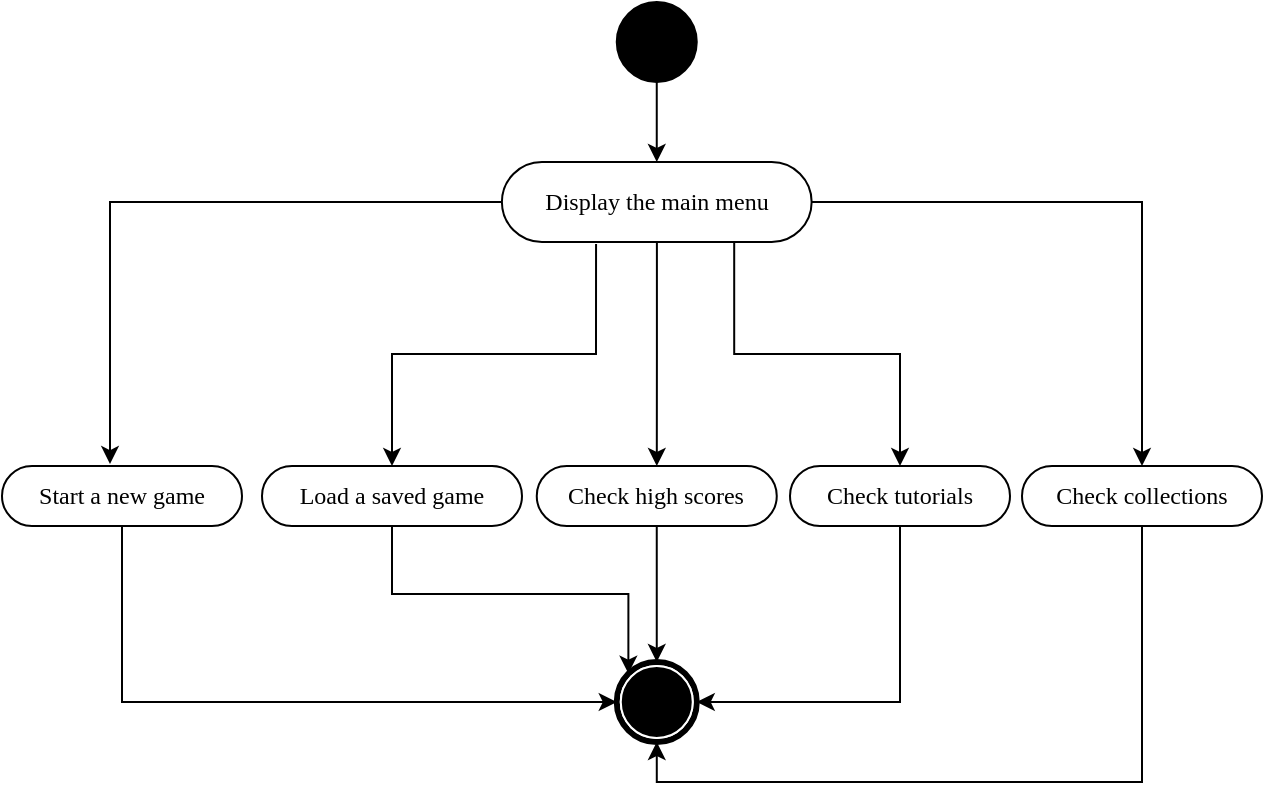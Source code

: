 <mxfile version="23.1.2" type="github">
  <diagram name="第 1 页" id="FssP3Ip4qqPRLk-bChkl">
    <mxGraphModel dx="2074" dy="3478" grid="1" gridSize="10" guides="1" tooltips="1" connect="1" arrows="1" fold="1" page="1" pageScale="1" pageWidth="827" pageHeight="1169" math="0" shadow="0">
      <root>
        <mxCell id="0" />
        <mxCell id="1" parent="0" />
        <mxCell id="DbM-j61znftE7jtC_Qi2-2" value="Start a new game" style="rounded=1;whiteSpace=wrap;html=1;shadow=0;comic=0;labelBackgroundColor=none;strokeWidth=1;fontFamily=Verdana;fontSize=12;align=center;arcSize=50;" vertex="1" parent="1">
          <mxGeometry x="20" y="-1768" width="120" height="30" as="geometry" />
        </mxCell>
        <mxCell id="DbM-j61znftE7jtC_Qi2-3" value="" style="edgeStyle=orthogonalEdgeStyle;rounded=0;orthogonalLoop=1;jettySize=auto;html=1;entryX=0.5;entryY=0;entryDx=0;entryDy=0;" edge="1" parent="1" source="DbM-j61znftE7jtC_Qi2-4" target="DbM-j61znftE7jtC_Qi2-7">
          <mxGeometry relative="1" as="geometry">
            <mxPoint x="342.25" y="-1930" as="targetPoint" />
          </mxGeometry>
        </mxCell>
        <mxCell id="DbM-j61znftE7jtC_Qi2-4" value="" style="ellipse;whiteSpace=wrap;html=1;rounded=0;shadow=0;comic=0;labelBackgroundColor=none;strokeWidth=1;fillColor=#000000;fontFamily=Verdana;fontSize=12;align=center;" vertex="1" parent="1">
          <mxGeometry x="327.38" y="-2000" width="40" height="40" as="geometry" />
        </mxCell>
        <mxCell id="DbM-j61znftE7jtC_Qi2-5" value="" style="shape=mxgraph.bpmn.shape;html=1;verticalLabelPosition=bottom;labelBackgroundColor=#ffffff;verticalAlign=top;perimeter=ellipsePerimeter;outline=end;symbol=terminate;rounded=0;shadow=0;comic=0;strokeWidth=1;fontFamily=Verdana;fontSize=12;align=center;" vertex="1" parent="1">
          <mxGeometry x="327.38" y="-1670" width="40" height="40" as="geometry" />
        </mxCell>
        <mxCell id="DbM-j61znftE7jtC_Qi2-12" value="" style="edgeStyle=orthogonalEdgeStyle;rounded=0;orthogonalLoop=1;jettySize=auto;html=1;" edge="1" parent="1" source="DbM-j61znftE7jtC_Qi2-7" target="DbM-j61znftE7jtC_Qi2-9">
          <mxGeometry relative="1" as="geometry" />
        </mxCell>
        <mxCell id="DbM-j61znftE7jtC_Qi2-14" value="" style="edgeStyle=orthogonalEdgeStyle;rounded=0;orthogonalLoop=1;jettySize=auto;html=1;entryX=0.5;entryY=0;entryDx=0;entryDy=0;" edge="1" parent="1" source="DbM-j61znftE7jtC_Qi2-7" target="DbM-j61znftE7jtC_Qi2-11">
          <mxGeometry relative="1" as="geometry">
            <mxPoint x="542.255" y="-1900" as="targetPoint" />
          </mxGeometry>
        </mxCell>
        <mxCell id="DbM-j61znftE7jtC_Qi2-16" value="" style="edgeStyle=orthogonalEdgeStyle;rounded=0;orthogonalLoop=1;jettySize=auto;html=1;entryX=0.45;entryY=-0.033;entryDx=0;entryDy=0;entryPerimeter=0;" edge="1" parent="1" source="DbM-j61znftE7jtC_Qi2-7" target="DbM-j61znftE7jtC_Qi2-2">
          <mxGeometry relative="1" as="geometry">
            <mxPoint x="189.95" y="-1900" as="targetPoint" />
          </mxGeometry>
        </mxCell>
        <mxCell id="DbM-j61znftE7jtC_Qi2-7" value="Display the main menu" style="rounded=1;whiteSpace=wrap;html=1;shadow=0;comic=0;labelBackgroundColor=none;strokeWidth=1;fontFamily=Verdana;fontSize=12;align=center;arcSize=50;" vertex="1" parent="1">
          <mxGeometry x="269.95" y="-1920" width="154.87" height="40" as="geometry" />
        </mxCell>
        <mxCell id="DbM-j61znftE7jtC_Qi2-8" value="Load a saved game" style="rounded=1;whiteSpace=wrap;html=1;shadow=0;comic=0;labelBackgroundColor=none;strokeWidth=1;fontFamily=Verdana;fontSize=12;align=center;arcSize=50;" vertex="1" parent="1">
          <mxGeometry x="150" y="-1768" width="130" height="30" as="geometry" />
        </mxCell>
        <mxCell id="DbM-j61znftE7jtC_Qi2-19" value="" style="edgeStyle=orthogonalEdgeStyle;rounded=0;orthogonalLoop=1;jettySize=auto;html=1;" edge="1" parent="1" source="DbM-j61znftE7jtC_Qi2-9" target="DbM-j61znftE7jtC_Qi2-5">
          <mxGeometry relative="1" as="geometry" />
        </mxCell>
        <mxCell id="DbM-j61znftE7jtC_Qi2-9" value="Check high scores" style="rounded=1;whiteSpace=wrap;html=1;shadow=0;comic=0;labelBackgroundColor=none;strokeWidth=1;fontFamily=Verdana;fontSize=12;align=center;arcSize=50;" vertex="1" parent="1">
          <mxGeometry x="287.38" y="-1768" width="120" height="30" as="geometry" />
        </mxCell>
        <mxCell id="DbM-j61znftE7jtC_Qi2-10" value="Check tutorials" style="rounded=1;whiteSpace=wrap;html=1;shadow=0;comic=0;labelBackgroundColor=none;strokeWidth=1;fontFamily=Verdana;fontSize=12;align=center;arcSize=50;" vertex="1" parent="1">
          <mxGeometry x="414" y="-1768" width="110" height="30" as="geometry" />
        </mxCell>
        <mxCell id="DbM-j61znftE7jtC_Qi2-11" value="Check collections" style="rounded=1;whiteSpace=wrap;html=1;shadow=0;comic=0;labelBackgroundColor=none;strokeWidth=1;fontFamily=Verdana;fontSize=12;align=center;arcSize=50;" vertex="1" parent="1">
          <mxGeometry x="530" y="-1768" width="120" height="30" as="geometry" />
        </mxCell>
        <mxCell id="DbM-j61znftE7jtC_Qi2-17" value="" style="edgeStyle=orthogonalEdgeStyle;rounded=0;orthogonalLoop=1;jettySize=auto;html=1;entryX=0.5;entryY=0;entryDx=0;entryDy=0;exitX=0.304;exitY=1.025;exitDx=0;exitDy=0;exitPerimeter=0;" edge="1" parent="1" source="DbM-j61znftE7jtC_Qi2-7" target="DbM-j61znftE7jtC_Qi2-8">
          <mxGeometry relative="1" as="geometry">
            <mxPoint x="300" y="-1860" as="sourcePoint" />
            <mxPoint x="140" y="-1719" as="targetPoint" />
          </mxGeometry>
        </mxCell>
        <mxCell id="DbM-j61znftE7jtC_Qi2-18" value="" style="edgeStyle=orthogonalEdgeStyle;rounded=0;orthogonalLoop=1;jettySize=auto;html=1;exitX=0.75;exitY=1;exitDx=0;exitDy=0;entryX=0.5;entryY=0;entryDx=0;entryDy=0;" edge="1" parent="1" source="DbM-j61znftE7jtC_Qi2-7" target="DbM-j61znftE7jtC_Qi2-10">
          <mxGeometry relative="1" as="geometry">
            <mxPoint x="562" y="-1880" as="sourcePoint" />
            <mxPoint x="480" y="-1800" as="targetPoint" />
          </mxGeometry>
        </mxCell>
        <mxCell id="DbM-j61znftE7jtC_Qi2-22" value="" style="edgeStyle=orthogonalEdgeStyle;rounded=0;orthogonalLoop=1;jettySize=auto;html=1;exitX=0.5;exitY=1;exitDx=0;exitDy=0;entryX=1;entryY=0.5;entryDx=0;entryDy=0;" edge="1" parent="1" source="DbM-j61znftE7jtC_Qi2-10" target="DbM-j61znftE7jtC_Qi2-5">
          <mxGeometry relative="1" as="geometry">
            <mxPoint x="460" y="-1728" as="sourcePoint" />
            <mxPoint x="460" y="-1660" as="targetPoint" />
          </mxGeometry>
        </mxCell>
        <mxCell id="DbM-j61znftE7jtC_Qi2-23" value="" style="edgeStyle=orthogonalEdgeStyle;rounded=0;orthogonalLoop=1;jettySize=auto;html=1;exitX=0.5;exitY=1;exitDx=0;exitDy=0;entryX=0.5;entryY=1;entryDx=0;entryDy=0;" edge="1" parent="1" source="DbM-j61znftE7jtC_Qi2-11" target="DbM-j61znftE7jtC_Qi2-5">
          <mxGeometry relative="1" as="geometry">
            <mxPoint x="590" y="-1720" as="sourcePoint" />
            <mxPoint x="590" y="-1652" as="targetPoint" />
          </mxGeometry>
        </mxCell>
        <mxCell id="DbM-j61znftE7jtC_Qi2-24" value="" style="edgeStyle=orthogonalEdgeStyle;rounded=0;orthogonalLoop=1;jettySize=auto;html=1;exitX=0.5;exitY=1;exitDx=0;exitDy=0;entryX=0.145;entryY=0.145;entryDx=0;entryDy=0;entryPerimeter=0;" edge="1" parent="1" source="DbM-j61znftE7jtC_Qi2-8" target="DbM-j61znftE7jtC_Qi2-5">
          <mxGeometry relative="1" as="geometry">
            <mxPoint x="214.5" y="-1720" as="sourcePoint" />
            <mxPoint x="214.5" y="-1652" as="targetPoint" />
          </mxGeometry>
        </mxCell>
        <mxCell id="DbM-j61znftE7jtC_Qi2-26" value="" style="edgeStyle=orthogonalEdgeStyle;rounded=0;orthogonalLoop=1;jettySize=auto;html=1;entryX=0;entryY=0.5;entryDx=0;entryDy=0;exitX=0.5;exitY=1;exitDx=0;exitDy=0;" edge="1" parent="1" source="DbM-j61znftE7jtC_Qi2-2" target="DbM-j61znftE7jtC_Qi2-5">
          <mxGeometry relative="1" as="geometry">
            <mxPoint x="60" y="-1680" as="sourcePoint" />
            <mxPoint x="168" y="-1606" as="targetPoint" />
          </mxGeometry>
        </mxCell>
      </root>
    </mxGraphModel>
  </diagram>
</mxfile>
